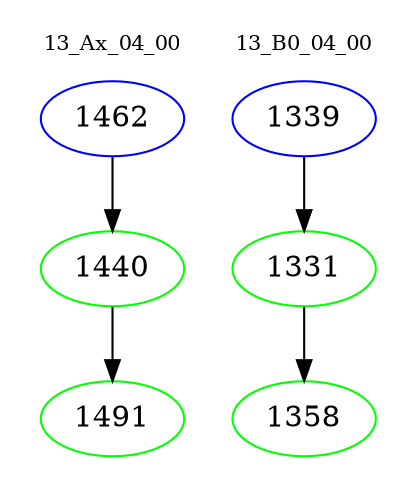 digraph{
subgraph cluster_0 {
color = white
label = "13_Ax_04_00";
fontsize=10;
T0_1462 [label="1462", color="blue"]
T0_1462 -> T0_1440 [color="black"]
T0_1440 [label="1440", color="green"]
T0_1440 -> T0_1491 [color="black"]
T0_1491 [label="1491", color="green"]
}
subgraph cluster_1 {
color = white
label = "13_B0_04_00";
fontsize=10;
T1_1339 [label="1339", color="blue"]
T1_1339 -> T1_1331 [color="black"]
T1_1331 [label="1331", color="green"]
T1_1331 -> T1_1358 [color="black"]
T1_1358 [label="1358", color="green"]
}
}
